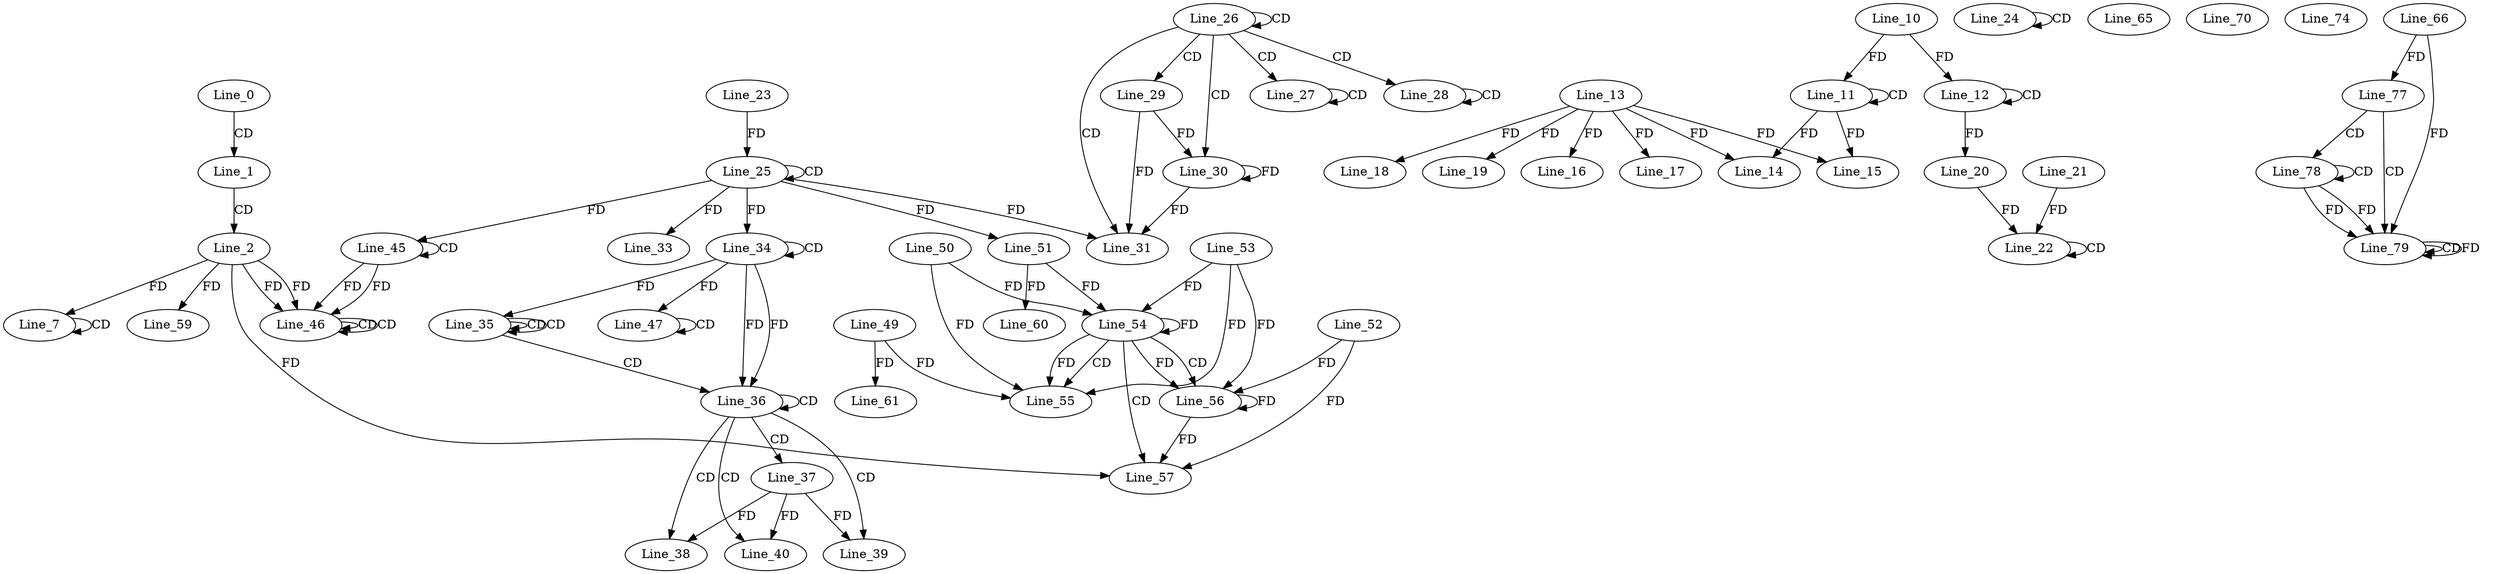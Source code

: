 digraph G {
  Line_0;
  Line_1;
  Line_2;
  Line_7;
  Line_7;
  Line_11;
  Line_11;
  Line_10;
  Line_12;
  Line_12;
  Line_13;
  Line_14;
  Line_14;
  Line_15;
  Line_15;
  Line_16;
  Line_17;
  Line_18;
  Line_19;
  Line_20;
  Line_20;
  Line_22;
  Line_22;
  Line_21;
  Line_20;
  Line_24;
  Line_24;
  Line_25;
  Line_25;
  Line_23;
  Line_26;
  Line_26;
  Line_27;
  Line_27;
  Line_28;
  Line_28;
  Line_29;
  Line_30;
  Line_30;
  Line_31;
  Line_33;
  Line_34;
  Line_34;
  Line_34;
  Line_35;
  Line_35;
  Line_35;
  Line_36;
  Line_36;
  Line_37;
  Line_38;
  Line_39;
  Line_40;
  Line_45;
  Line_45;
  Line_46;
  Line_46;
  Line_46;
  Line_47;
  Line_47;
  Line_47;
  Line_51;
  Line_54;
  Line_53;
  Line_54;
  Line_51;
  Line_50;
  Line_54;
  Line_55;
  Line_49;
  Line_56;
  Line_52;
  Line_57;
  Line_59;
  Line_60;
  Line_61;
  Line_65;
  Line_70;
  Line_74;
  Line_66;
  Line_77;
  Line_78;
  Line_78;
  Line_79;
  Line_79;
  Line_79;
  Line_0 -> Line_1 [ label="CD" ];
  Line_1 -> Line_2 [ label="CD" ];
  Line_7 -> Line_7 [ label="CD" ];
  Line_2 -> Line_7 [ label="FD" ];
  Line_11 -> Line_11 [ label="CD" ];
  Line_10 -> Line_11 [ label="FD" ];
  Line_12 -> Line_12 [ label="CD" ];
  Line_10 -> Line_12 [ label="FD" ];
  Line_13 -> Line_14 [ label="FD" ];
  Line_11 -> Line_14 [ label="FD" ];
  Line_13 -> Line_15 [ label="FD" ];
  Line_11 -> Line_15 [ label="FD" ];
  Line_13 -> Line_16 [ label="FD" ];
  Line_13 -> Line_17 [ label="FD" ];
  Line_13 -> Line_18 [ label="FD" ];
  Line_13 -> Line_19 [ label="FD" ];
  Line_12 -> Line_20 [ label="FD" ];
  Line_22 -> Line_22 [ label="CD" ];
  Line_21 -> Line_22 [ label="FD" ];
  Line_20 -> Line_22 [ label="FD" ];
  Line_24 -> Line_24 [ label="CD" ];
  Line_25 -> Line_25 [ label="CD" ];
  Line_23 -> Line_25 [ label="FD" ];
  Line_26 -> Line_26 [ label="CD" ];
  Line_26 -> Line_27 [ label="CD" ];
  Line_27 -> Line_27 [ label="CD" ];
  Line_26 -> Line_28 [ label="CD" ];
  Line_28 -> Line_28 [ label="CD" ];
  Line_26 -> Line_29 [ label="CD" ];
  Line_26 -> Line_30 [ label="CD" ];
  Line_29 -> Line_30 [ label="FD" ];
  Line_30 -> Line_30 [ label="FD" ];
  Line_26 -> Line_31 [ label="CD" ];
  Line_25 -> Line_31 [ label="FD" ];
  Line_29 -> Line_31 [ label="FD" ];
  Line_30 -> Line_31 [ label="FD" ];
  Line_25 -> Line_33 [ label="FD" ];
  Line_34 -> Line_34 [ label="CD" ];
  Line_25 -> Line_34 [ label="FD" ];
  Line_35 -> Line_35 [ label="CD" ];
  Line_35 -> Line_35 [ label="CD" ];
  Line_34 -> Line_35 [ label="FD" ];
  Line_35 -> Line_36 [ label="CD" ];
  Line_34 -> Line_36 [ label="FD" ];
  Line_36 -> Line_36 [ label="CD" ];
  Line_34 -> Line_36 [ label="FD" ];
  Line_36 -> Line_37 [ label="CD" ];
  Line_36 -> Line_38 [ label="CD" ];
  Line_37 -> Line_38 [ label="FD" ];
  Line_36 -> Line_39 [ label="CD" ];
  Line_37 -> Line_39 [ label="FD" ];
  Line_36 -> Line_40 [ label="CD" ];
  Line_37 -> Line_40 [ label="FD" ];
  Line_45 -> Line_45 [ label="CD" ];
  Line_25 -> Line_45 [ label="FD" ];
  Line_45 -> Line_46 [ label="FD" ];
  Line_46 -> Line_46 [ label="CD" ];
  Line_2 -> Line_46 [ label="FD" ];
  Line_46 -> Line_46 [ label="CD" ];
  Line_2 -> Line_46 [ label="FD" ];
  Line_45 -> Line_46 [ label="FD" ];
  Line_47 -> Line_47 [ label="CD" ];
  Line_34 -> Line_47 [ label="FD" ];
  Line_25 -> Line_51 [ label="FD" ];
  Line_54 -> Line_54 [ label="FD" ];
  Line_53 -> Line_54 [ label="FD" ];
  Line_51 -> Line_54 [ label="FD" ];
  Line_50 -> Line_54 [ label="FD" ];
  Line_54 -> Line_55 [ label="CD" ];
  Line_49 -> Line_55 [ label="FD" ];
  Line_50 -> Line_55 [ label="FD" ];
  Line_54 -> Line_55 [ label="FD" ];
  Line_53 -> Line_55 [ label="FD" ];
  Line_54 -> Line_56 [ label="CD" ];
  Line_56 -> Line_56 [ label="FD" ];
  Line_52 -> Line_56 [ label="FD" ];
  Line_54 -> Line_56 [ label="FD" ];
  Line_53 -> Line_56 [ label="FD" ];
  Line_54 -> Line_57 [ label="CD" ];
  Line_2 -> Line_57 [ label="FD" ];
  Line_56 -> Line_57 [ label="FD" ];
  Line_52 -> Line_57 [ label="FD" ];
  Line_2 -> Line_59 [ label="FD" ];
  Line_51 -> Line_60 [ label="FD" ];
  Line_49 -> Line_61 [ label="FD" ];
  Line_66 -> Line_77 [ label="FD" ];
  Line_77 -> Line_78 [ label="CD" ];
  Line_78 -> Line_78 [ label="CD" ];
  Line_77 -> Line_79 [ label="CD" ];
  Line_78 -> Line_79 [ label="FD" ];
  Line_79 -> Line_79 [ label="CD" ];
  Line_66 -> Line_79 [ label="FD" ];
  Line_79 -> Line_79 [ label="FD" ];
  Line_78 -> Line_79 [ label="FD" ];
}
